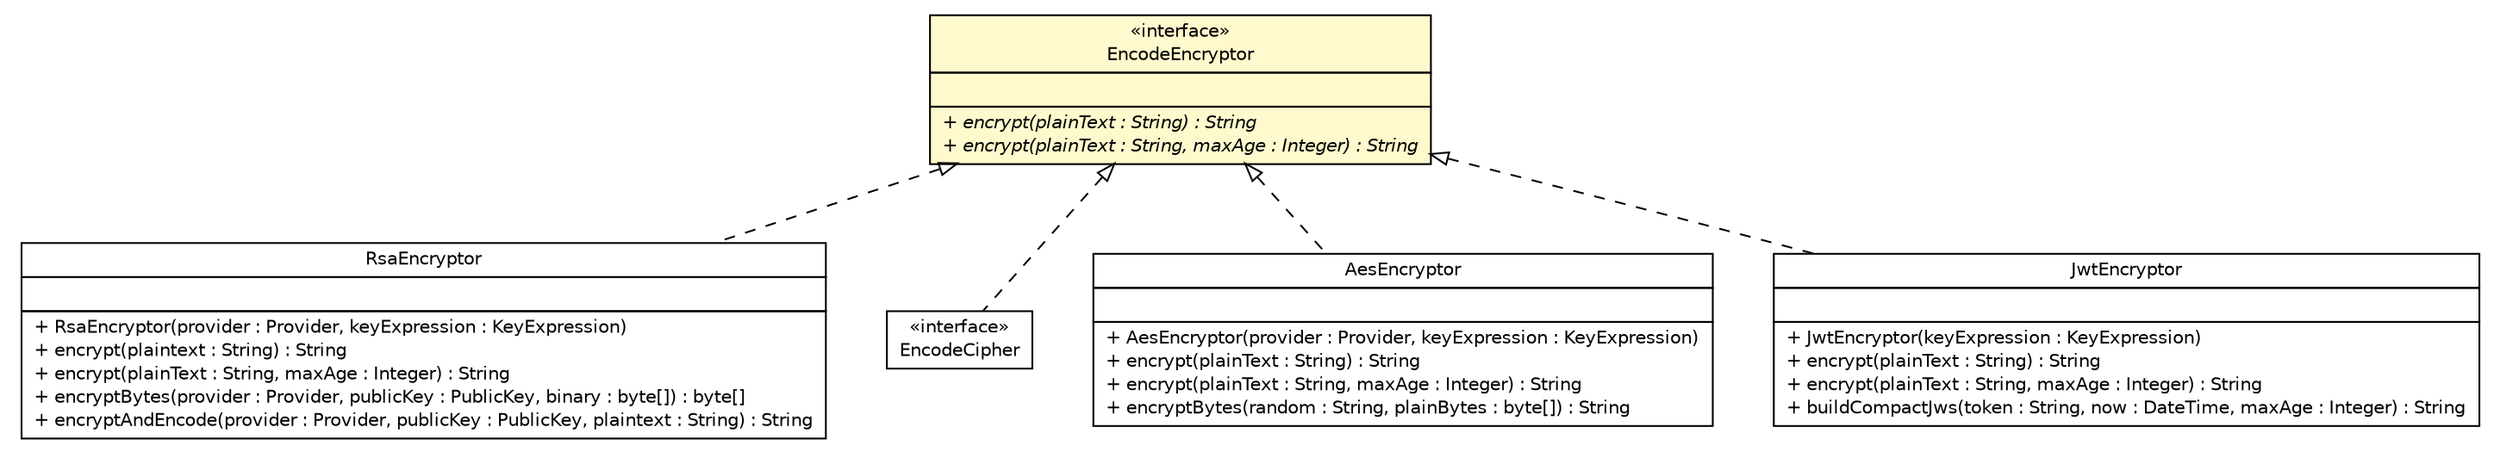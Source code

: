 #!/usr/local/bin/dot
#
# Class diagram 
# Generated by UMLGraph version R5_6-24-gf6e263 (http://www.umlgraph.org/)
#

digraph G {
	edge [fontname="Helvetica",fontsize=10,labelfontname="Helvetica",labelfontsize=10];
	node [fontname="Helvetica",fontsize=10,shape=plaintext];
	nodesep=0.25;
	ranksep=0.5;
	// cn.home1.oss.lib.common.crypto.EncodeEncryptor
	c2645 [label=<<table title="cn.home1.oss.lib.common.crypto.EncodeEncryptor" border="0" cellborder="1" cellspacing="0" cellpadding="2" port="p" bgcolor="lemonChiffon" href="./EncodeEncryptor.html">
		<tr><td><table border="0" cellspacing="0" cellpadding="1">
<tr><td align="center" balign="center"> &#171;interface&#187; </td></tr>
<tr><td align="center" balign="center"> EncodeEncryptor </td></tr>
		</table></td></tr>
		<tr><td><table border="0" cellspacing="0" cellpadding="1">
<tr><td align="left" balign="left">  </td></tr>
		</table></td></tr>
		<tr><td><table border="0" cellspacing="0" cellpadding="1">
<tr><td align="left" balign="left"><font face="Helvetica-Oblique" point-size="10.0"> + encrypt(plainText : String) : String </font></td></tr>
<tr><td align="left" balign="left"><font face="Helvetica-Oblique" point-size="10.0"> + encrypt(plainText : String, maxAge : Integer) : String </font></td></tr>
		</table></td></tr>
		</table>>, URL="./EncodeEncryptor.html", fontname="Helvetica", fontcolor="black", fontsize=10.0];
	// cn.home1.oss.lib.common.crypto.RsaEncryptor
	c2648 [label=<<table title="cn.home1.oss.lib.common.crypto.RsaEncryptor" border="0" cellborder="1" cellspacing="0" cellpadding="2" port="p" href="./RsaEncryptor.html">
		<tr><td><table border="0" cellspacing="0" cellpadding="1">
<tr><td align="center" balign="center"> RsaEncryptor </td></tr>
		</table></td></tr>
		<tr><td><table border="0" cellspacing="0" cellpadding="1">
<tr><td align="left" balign="left">  </td></tr>
		</table></td></tr>
		<tr><td><table border="0" cellspacing="0" cellpadding="1">
<tr><td align="left" balign="left"> + RsaEncryptor(provider : Provider, keyExpression : KeyExpression) </td></tr>
<tr><td align="left" balign="left"> + encrypt(plaintext : String) : String </td></tr>
<tr><td align="left" balign="left"> + encrypt(plainText : String, maxAge : Integer) : String </td></tr>
<tr><td align="left" balign="left"> + encryptBytes(provider : Provider, publicKey : PublicKey, binary : byte[]) : byte[] </td></tr>
<tr><td align="left" balign="left"> + encryptAndEncode(provider : Provider, publicKey : PublicKey, plaintext : String) : String </td></tr>
		</table></td></tr>
		</table>>, URL="./RsaEncryptor.html", fontname="Helvetica", fontcolor="black", fontsize=10.0];
	// cn.home1.oss.lib.common.crypto.EncodeCipher
	c2654 [label=<<table title="cn.home1.oss.lib.common.crypto.EncodeCipher" border="0" cellborder="1" cellspacing="0" cellpadding="2" port="p" href="./EncodeCipher.html">
		<tr><td><table border="0" cellspacing="0" cellpadding="1">
<tr><td align="center" balign="center"> &#171;interface&#187; </td></tr>
<tr><td align="center" balign="center"> EncodeCipher </td></tr>
		</table></td></tr>
		</table>>, URL="./EncodeCipher.html", fontname="Helvetica", fontcolor="black", fontsize=10.0];
	// cn.home1.oss.lib.common.crypto.AesEncryptor
	c2656 [label=<<table title="cn.home1.oss.lib.common.crypto.AesEncryptor" border="0" cellborder="1" cellspacing="0" cellpadding="2" port="p" href="./AesEncryptor.html">
		<tr><td><table border="0" cellspacing="0" cellpadding="1">
<tr><td align="center" balign="center"> AesEncryptor </td></tr>
		</table></td></tr>
		<tr><td><table border="0" cellspacing="0" cellpadding="1">
<tr><td align="left" balign="left">  </td></tr>
		</table></td></tr>
		<tr><td><table border="0" cellspacing="0" cellpadding="1">
<tr><td align="left" balign="left"> + AesEncryptor(provider : Provider, keyExpression : KeyExpression) </td></tr>
<tr><td align="left" balign="left"> + encrypt(plainText : String) : String </td></tr>
<tr><td align="left" balign="left"> + encrypt(plainText : String, maxAge : Integer) : String </td></tr>
<tr><td align="left" balign="left"> + encryptBytes(random : String, plainBytes : byte[]) : String </td></tr>
		</table></td></tr>
		</table>>, URL="./AesEncryptor.html", fontname="Helvetica", fontcolor="black", fontsize=10.0];
	// cn.home1.oss.lib.common.crypto.JwtEncryptor
	c2657 [label=<<table title="cn.home1.oss.lib.common.crypto.JwtEncryptor" border="0" cellborder="1" cellspacing="0" cellpadding="2" port="p" href="./JwtEncryptor.html">
		<tr><td><table border="0" cellspacing="0" cellpadding="1">
<tr><td align="center" balign="center"> JwtEncryptor </td></tr>
		</table></td></tr>
		<tr><td><table border="0" cellspacing="0" cellpadding="1">
<tr><td align="left" balign="left">  </td></tr>
		</table></td></tr>
		<tr><td><table border="0" cellspacing="0" cellpadding="1">
<tr><td align="left" balign="left"> + JwtEncryptor(keyExpression : KeyExpression) </td></tr>
<tr><td align="left" balign="left"> + encrypt(plainText : String) : String </td></tr>
<tr><td align="left" balign="left"> + encrypt(plainText : String, maxAge : Integer) : String </td></tr>
<tr><td align="left" balign="left"> + buildCompactJws(token : String, now : DateTime, maxAge : Integer) : String </td></tr>
		</table></td></tr>
		</table>>, URL="./JwtEncryptor.html", fontname="Helvetica", fontcolor="black", fontsize=10.0];
	//cn.home1.oss.lib.common.crypto.RsaEncryptor implements cn.home1.oss.lib.common.crypto.EncodeEncryptor
	c2645:p -> c2648:p [dir=back,arrowtail=empty,style=dashed];
	//cn.home1.oss.lib.common.crypto.EncodeCipher implements cn.home1.oss.lib.common.crypto.EncodeEncryptor
	c2645:p -> c2654:p [dir=back,arrowtail=empty,style=dashed];
	//cn.home1.oss.lib.common.crypto.AesEncryptor implements cn.home1.oss.lib.common.crypto.EncodeEncryptor
	c2645:p -> c2656:p [dir=back,arrowtail=empty,style=dashed];
	//cn.home1.oss.lib.common.crypto.JwtEncryptor implements cn.home1.oss.lib.common.crypto.EncodeEncryptor
	c2645:p -> c2657:p [dir=back,arrowtail=empty,style=dashed];
}

